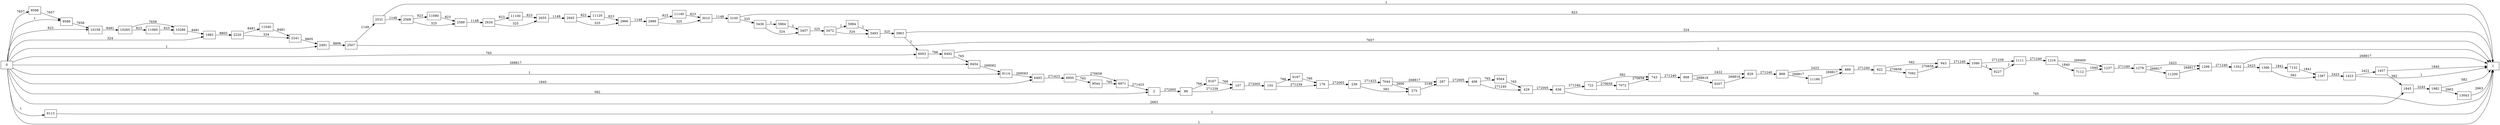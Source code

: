 digraph {
	graph [rankdir=LR]
	node [shape=rectangle]
	2 -> 86 [label=272005]
	86 -> 107 [label=271239]
	86 -> 9167 [label=766]
	107 -> 155 [label=272005]
	155 -> 176 [label=271239]
	155 -> 9187 [label=766]
	176 -> 239 [label=272005]
	239 -> 275 [label=582]
	239 -> 7044 [label=271423]
	275 -> 287 [label=3188]
	287 -> 408 [label=272005]
	408 -> 429 [label=271240]
	408 -> 9564 [label=765]
	429 -> 636 [label=272005]
	636 -> 1 [label=765]
	636 -> 722 [label=271240]
	722 -> 743 [label=582]
	722 -> 7072 [label=270658]
	743 -> 808 [label=271240]
	808 -> 829 [label=2422]
	808 -> 9207 [label=268818]
	829 -> 868 [label=271240]
	868 -> 889 [label=2423]
	868 -> 11180 [label=268817]
	889 -> 922 [label=271240]
	922 -> 943 [label=582]
	922 -> 7092 [label=270658]
	943 -> 1090 [label=271240]
	1090 -> 1111 [label=271239]
	1090 -> 9227 [label=1]
	1111 -> 1216 [label=271240]
	1216 -> 1237 [label=269400]
	1216 -> 7112 [label=1840]
	1237 -> 1278 [label=271240]
	1278 -> 1299 [label=2423]
	1278 -> 11200 [label=268817]
	1299 -> 1352 [label=271240]
	1352 -> 1 [label=268817]
	1352 -> 1366 [label=2423]
	1366 -> 1387 [label=582]
	1366 -> 7132 [label=1841]
	1387 -> 1423 [label=2423]
	1423 -> 1 [label=1]
	1423 -> 1457 [label=2422]
	1457 -> 1 [label=1840]
	1457 -> 1845 [label=582]
	1845 -> 1982 [label=3245]
	1982 -> 1 [label=582]
	1982 -> 13043 [label=2663]
	1983 -> 2220 [label=8805]
	2220 -> 2241 [label=324]
	2220 -> 11040 [label=8481]
	2241 -> 2491 [label=8805]
	2491 -> 2507 [label=8806]
	2507 -> 1 [label=7657]
	2507 -> 2531 [label=1149]
	2531 -> 1 [label=1]
	2531 -> 2568 [label=1148]
	2568 -> 2589 [label=325]
	2568 -> 11080 [label=823]
	2589 -> 2634 [label=1148]
	2634 -> 2655 [label=325]
	2634 -> 11100 [label=823]
	2655 -> 2945 [label=1148]
	2945 -> 2966 [label=325]
	2945 -> 11120 [label=823]
	2966 -> 2989 [label=1148]
	2989 -> 3010 [label=325]
	2989 -> 11140 [label=823]
	3010 -> 3100 [label=1148]
	3100 -> 1 [label=823]
	3100 -> 3436 [label=325]
	3436 -> 3457 [label=324]
	3436 -> 5964 [label=1]
	3457 -> 3472 [label=325]
	3472 -> 3493 [label=324]
	3472 -> 5984 [label=1]
	3493 -> 3963 [label=325]
	3963 -> 1 [label=324]
	3963 -> 6003 [label=1]
	5964 -> 3457 [label=1]
	5984 -> 3493 [label=1]
	6003 -> 6492 [label=766]
	6492 -> 1 [label=1]
	6492 -> 9454 [label=765]
	6493 -> 6950 [label=271423]
	6950 -> 6971 [label=270658]
	6950 -> 9544 [label=765]
	6971 -> 2 [label=271423]
	7044 -> 275 [label=2606]
	7044 -> 287 [label=268817]
	7072 -> 743 [label=270658]
	7092 -> 943 [label=270658]
	7112 -> 1237 [label=1840]
	7132 -> 1387 [label=1841]
	9113 -> 1 [label=1]
	9114 -> 6493 [label=269583]
	9167 -> 107 [label=766]
	9187 -> 176 [label=766]
	9207 -> 829 [label=268818]
	9227 -> 1111 [label=1]
	9454 -> 9114 [label=269582]
	9544 -> 6971 [label=765]
	9564 -> 429 [label=765]
	9588 -> 9589 [label=7657]
	9589 -> 10158 [label=7658]
	10158 -> 10265 [label=8481]
	10265 -> 10286 [label=7658]
	10265 -> 11060 [label=823]
	10286 -> 1983 [label=8481]
	11040 -> 2241 [label=8481]
	11060 -> 10286 [label=823]
	11080 -> 2589 [label=823]
	11100 -> 2655 [label=823]
	11120 -> 2966 [label=823]
	11140 -> 3010 [label=823]
	11180 -> 889 [label=268817]
	11200 -> 1299 [label=268817]
	13043 -> 1 [label=2663]
	0 -> 2 [label=582]
	0 -> 1983 [label=324]
	0 -> 2491 [label=1]
	0 -> 6493 [label=1840]
	0 -> 9114 [label=1]
	0 -> 6003 [label=765]
	0 -> 10158 [label=823]
	0 -> 9589 [label=1]
	0 -> 9454 [label=268817]
	0 -> 1845 [label=2663]
	0 -> 1 [label=1]
	0 -> 9113 [label=1]
	0 -> 9588 [label=7657]
}
